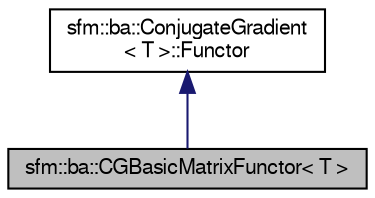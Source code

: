 digraph "sfm::ba::CGBasicMatrixFunctor&lt; T &gt;"
{
  edge [fontname="FreeSans",fontsize="10",labelfontname="FreeSans",labelfontsize="10"];
  node [fontname="FreeSans",fontsize="10",shape=record];
  Node0 [label="sfm::ba::CGBasicMatrixFunctor\< T \>",height=0.2,width=0.4,color="black", fillcolor="grey75", style="filled", fontcolor="black"];
  Node1 -> Node0 [dir="back",color="midnightblue",fontsize="10",style="solid",fontname="FreeSans"];
  Node1 [label="sfm::ba::ConjugateGradient\l\< T \>::Functor",height=0.2,width=0.4,color="black", fillcolor="white", style="filled",URL="$classsfm_1_1ba_1_1_conjugate_gradient_1_1_functor.html"];
}
